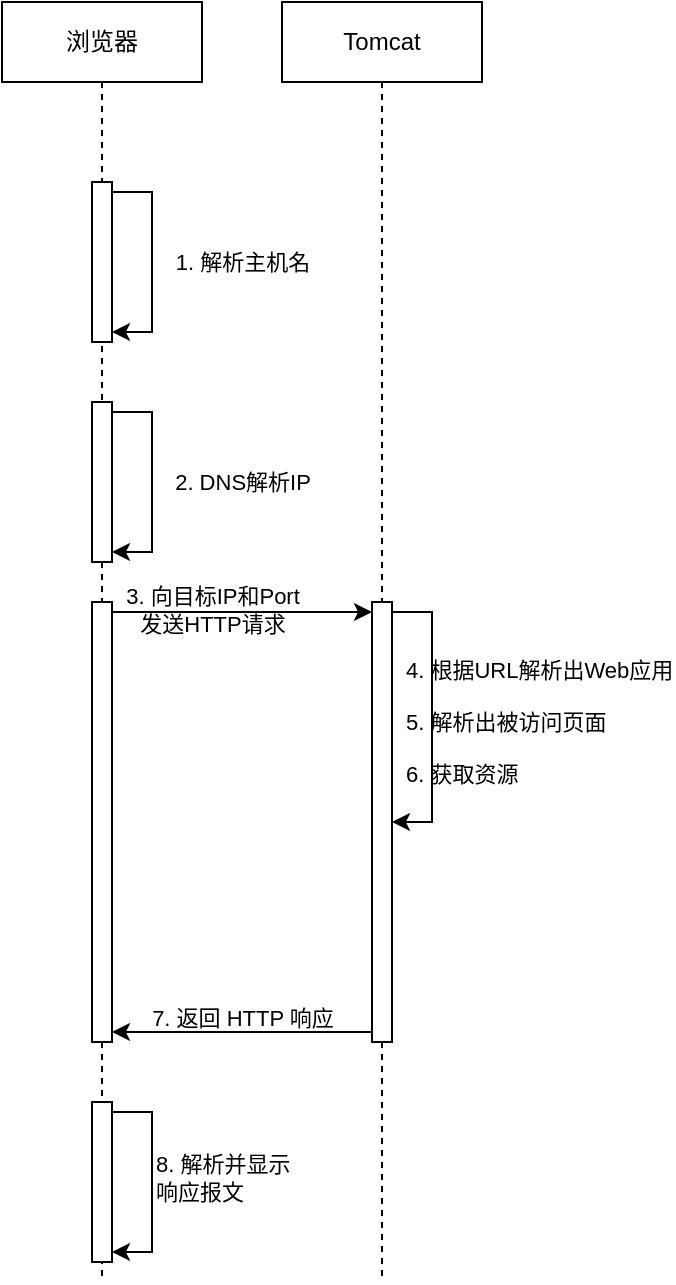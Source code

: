 <mxfile version="28.1.0">
  <diagram name="第 1 页" id="ciXo823DlDII26uVCruO">
    <mxGraphModel dx="1410" dy="819" grid="1" gridSize="10" guides="1" tooltips="1" connect="1" arrows="1" fold="1" page="1" pageScale="1" pageWidth="827" pageHeight="1169" math="0" shadow="0">
      <root>
        <mxCell id="0" />
        <mxCell id="1" parent="0" />
        <mxCell id="yfQ7ggtXsI7Jz4FqR0lf-1" value="浏览器" style="shape=umlLifeline;perimeter=lifelinePerimeter;whiteSpace=wrap;html=1;container=1;dropTarget=0;collapsible=0;recursiveResize=0;outlineConnect=0;portConstraint=eastwest;newEdgeStyle={&quot;curved&quot;:0,&quot;rounded&quot;:0};" vertex="1" parent="1">
          <mxGeometry x="80" y="160" width="100" height="640" as="geometry" />
        </mxCell>
        <mxCell id="yfQ7ggtXsI7Jz4FqR0lf-4" value="" style="html=1;points=[[0,0,0,0,5],[0,1,0,0,-5],[1,0,0,0,5],[1,1,0,0,-5]];perimeter=orthogonalPerimeter;outlineConnect=0;targetShapes=umlLifeline;portConstraint=eastwest;newEdgeStyle={&quot;curved&quot;:0,&quot;rounded&quot;:0};" vertex="1" parent="yfQ7ggtXsI7Jz4FqR0lf-1">
          <mxGeometry x="45" y="90" width="10" height="80" as="geometry" />
        </mxCell>
        <mxCell id="yfQ7ggtXsI7Jz4FqR0lf-5" style="edgeStyle=orthogonalEdgeStyle;rounded=0;orthogonalLoop=1;jettySize=auto;html=1;curved=0;exitX=1;exitY=0;exitDx=0;exitDy=5;exitPerimeter=0;entryX=1;entryY=1;entryDx=0;entryDy=-5;entryPerimeter=0;" edge="1" parent="yfQ7ggtXsI7Jz4FqR0lf-1" source="yfQ7ggtXsI7Jz4FqR0lf-4" target="yfQ7ggtXsI7Jz4FqR0lf-4">
          <mxGeometry relative="1" as="geometry" />
        </mxCell>
        <mxCell id="yfQ7ggtXsI7Jz4FqR0lf-7" value="1. 解析主机名" style="edgeLabel;html=1;align=center;verticalAlign=middle;resizable=0;points=[];labelBackgroundColor=none;" vertex="1" connectable="0" parent="yfQ7ggtXsI7Jz4FqR0lf-5">
          <mxGeometry x="-0.109" y="-1" relative="1" as="geometry">
            <mxPoint x="46" y="6" as="offset" />
          </mxGeometry>
        </mxCell>
        <mxCell id="yfQ7ggtXsI7Jz4FqR0lf-8" value="" style="html=1;points=[[0,0,0,0,5],[0,1,0,0,-5],[1,0,0,0,5],[1,1,0,0,-5]];perimeter=orthogonalPerimeter;outlineConnect=0;targetShapes=umlLifeline;portConstraint=eastwest;newEdgeStyle={&quot;curved&quot;:0,&quot;rounded&quot;:0};" vertex="1" parent="yfQ7ggtXsI7Jz4FqR0lf-1">
          <mxGeometry x="45" y="200" width="10" height="80" as="geometry" />
        </mxCell>
        <mxCell id="yfQ7ggtXsI7Jz4FqR0lf-9" style="edgeStyle=orthogonalEdgeStyle;rounded=0;orthogonalLoop=1;jettySize=auto;html=1;curved=0;exitX=1;exitY=0;exitDx=0;exitDy=5;exitPerimeter=0;entryX=1;entryY=1;entryDx=0;entryDy=-5;entryPerimeter=0;" edge="1" parent="yfQ7ggtXsI7Jz4FqR0lf-1" source="yfQ7ggtXsI7Jz4FqR0lf-8" target="yfQ7ggtXsI7Jz4FqR0lf-8">
          <mxGeometry relative="1" as="geometry" />
        </mxCell>
        <mxCell id="yfQ7ggtXsI7Jz4FqR0lf-11" value="2. DNS解析IP" style="edgeLabel;html=1;align=center;verticalAlign=middle;resizable=0;points=[];labelBackgroundColor=none;" vertex="1" connectable="0" parent="yfQ7ggtXsI7Jz4FqR0lf-9">
          <mxGeometry x="-0.018" y="-1" relative="1" as="geometry">
            <mxPoint x="46" y="1" as="offset" />
          </mxGeometry>
        </mxCell>
        <mxCell id="yfQ7ggtXsI7Jz4FqR0lf-13" value="" style="html=1;points=[[0,0,0,0,5],[0,1,0,0,-5],[1,0,0,0,5],[1,1,0,0,-5]];perimeter=orthogonalPerimeter;outlineConnect=0;targetShapes=umlLifeline;portConstraint=eastwest;newEdgeStyle={&quot;curved&quot;:0,&quot;rounded&quot;:0};" vertex="1" parent="yfQ7ggtXsI7Jz4FqR0lf-1">
          <mxGeometry x="45" y="300" width="10" height="220" as="geometry" />
        </mxCell>
        <mxCell id="yfQ7ggtXsI7Jz4FqR0lf-23" value="" style="html=1;points=[[0,0,0,0,5],[0,1,0,0,-5],[1,0,0,0,5],[1,1,0,0,-5]];perimeter=orthogonalPerimeter;outlineConnect=0;targetShapes=umlLifeline;portConstraint=eastwest;newEdgeStyle={&quot;curved&quot;:0,&quot;rounded&quot;:0};" vertex="1" parent="yfQ7ggtXsI7Jz4FqR0lf-1">
          <mxGeometry x="45" y="550" width="10" height="80" as="geometry" />
        </mxCell>
        <mxCell id="yfQ7ggtXsI7Jz4FqR0lf-25" style="edgeStyle=orthogonalEdgeStyle;rounded=0;orthogonalLoop=1;jettySize=auto;html=1;curved=0;exitX=1;exitY=0;exitDx=0;exitDy=5;exitPerimeter=0;entryX=1;entryY=1;entryDx=0;entryDy=-5;entryPerimeter=0;" edge="1" parent="yfQ7ggtXsI7Jz4FqR0lf-1" source="yfQ7ggtXsI7Jz4FqR0lf-23" target="yfQ7ggtXsI7Jz4FqR0lf-23">
          <mxGeometry relative="1" as="geometry" />
        </mxCell>
        <mxCell id="yfQ7ggtXsI7Jz4FqR0lf-26" value="8. 解析并显示&lt;div&gt;响应报文&lt;/div&gt;" style="edgeLabel;html=1;align=left;verticalAlign=middle;resizable=0;points=[];labelBackgroundColor=none;" vertex="1" connectable="0" parent="yfQ7ggtXsI7Jz4FqR0lf-25">
          <mxGeometry x="-0.036" relative="1" as="geometry">
            <mxPoint as="offset" />
          </mxGeometry>
        </mxCell>
        <mxCell id="yfQ7ggtXsI7Jz4FqR0lf-2" value="Tomcat" style="shape=umlLifeline;perimeter=lifelinePerimeter;whiteSpace=wrap;html=1;container=1;dropTarget=0;collapsible=0;recursiveResize=0;outlineConnect=0;portConstraint=eastwest;newEdgeStyle={&quot;curved&quot;:0,&quot;rounded&quot;:0};" vertex="1" parent="1">
          <mxGeometry x="220" y="160" width="100" height="640" as="geometry" />
        </mxCell>
        <mxCell id="yfQ7ggtXsI7Jz4FqR0lf-15" value="" style="html=1;points=[[0,0,0,0,5],[0,1,0,0,-5],[1,0,0,0,5],[1,1,0,0,-5]];perimeter=orthogonalPerimeter;outlineConnect=0;targetShapes=umlLifeline;portConstraint=eastwest;newEdgeStyle={&quot;curved&quot;:0,&quot;rounded&quot;:0};" vertex="1" parent="yfQ7ggtXsI7Jz4FqR0lf-2">
          <mxGeometry x="45" y="300" width="10" height="220" as="geometry" />
        </mxCell>
        <mxCell id="yfQ7ggtXsI7Jz4FqR0lf-17" style="edgeStyle=orthogonalEdgeStyle;rounded=0;orthogonalLoop=1;jettySize=auto;html=1;curved=0;exitX=1;exitY=0;exitDx=0;exitDy=5;exitPerimeter=0;" edge="1" parent="yfQ7ggtXsI7Jz4FqR0lf-2" source="yfQ7ggtXsI7Jz4FqR0lf-15" target="yfQ7ggtXsI7Jz4FqR0lf-15">
          <mxGeometry relative="1" as="geometry" />
        </mxCell>
        <mxCell id="yfQ7ggtXsI7Jz4FqR0lf-18" value="4. 根据URL解析出Web应用&lt;div&gt;&lt;br&gt;&lt;/div&gt;&lt;div&gt;5. 解析出被访问页面&lt;/div&gt;&lt;div&gt;&lt;br&gt;&lt;/div&gt;&lt;div&gt;6. 获取资源&lt;/div&gt;" style="edgeLabel;html=1;align=left;verticalAlign=middle;resizable=0;points=[];labelBackgroundColor=none;" vertex="1" connectable="0" parent="yfQ7ggtXsI7Jz4FqR0lf-17">
          <mxGeometry x="-0.131" y="1" relative="1" as="geometry">
            <mxPoint x="-16" y="12" as="offset" />
          </mxGeometry>
        </mxCell>
        <mxCell id="yfQ7ggtXsI7Jz4FqR0lf-14" style="edgeStyle=orthogonalEdgeStyle;rounded=0;orthogonalLoop=1;jettySize=auto;html=1;curved=0;exitX=1;exitY=0;exitDx=0;exitDy=5;exitPerimeter=0;entryX=0;entryY=0;entryDx=0;entryDy=5;entryPerimeter=0;" edge="1" parent="1" source="yfQ7ggtXsI7Jz4FqR0lf-13" target="yfQ7ggtXsI7Jz4FqR0lf-15">
          <mxGeometry relative="1" as="geometry">
            <mxPoint x="210" y="470" as="targetPoint" />
          </mxGeometry>
        </mxCell>
        <mxCell id="yfQ7ggtXsI7Jz4FqR0lf-16" value="&lt;span&gt;3. 向目标IP和Port&lt;/span&gt;&lt;div&gt;&lt;span&gt;发送HTTP请求&lt;/span&gt;&lt;/div&gt;" style="edgeLabel;html=1;align=center;verticalAlign=middle;resizable=0;points=[];labelBackgroundColor=none;" vertex="1" connectable="0" parent="yfQ7ggtXsI7Jz4FqR0lf-14">
          <mxGeometry x="-0.231" y="1" relative="1" as="geometry">
            <mxPoint as="offset" />
          </mxGeometry>
        </mxCell>
        <mxCell id="yfQ7ggtXsI7Jz4FqR0lf-21" style="edgeStyle=orthogonalEdgeStyle;rounded=0;orthogonalLoop=1;jettySize=auto;html=1;curved=0;exitX=0;exitY=1;exitDx=0;exitDy=-5;exitPerimeter=0;entryX=1;entryY=1;entryDx=0;entryDy=-5;entryPerimeter=0;" edge="1" parent="1" source="yfQ7ggtXsI7Jz4FqR0lf-15" target="yfQ7ggtXsI7Jz4FqR0lf-13">
          <mxGeometry relative="1" as="geometry" />
        </mxCell>
        <mxCell id="yfQ7ggtXsI7Jz4FqR0lf-22" value="7. 返回 HTTP 响应" style="edgeLabel;html=1;align=center;verticalAlign=middle;resizable=0;points=[];labelBackgroundColor=none;" vertex="1" connectable="0" parent="yfQ7ggtXsI7Jz4FqR0lf-21">
          <mxGeometry x="0.215" relative="1" as="geometry">
            <mxPoint x="14" y="-7" as="offset" />
          </mxGeometry>
        </mxCell>
      </root>
    </mxGraphModel>
  </diagram>
</mxfile>
